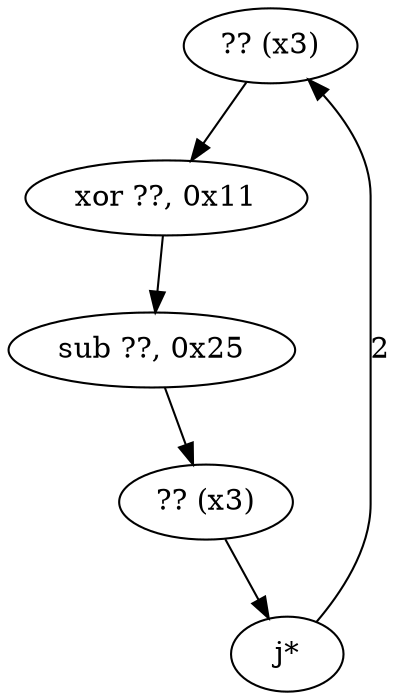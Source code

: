 digraph decrypt_sample_4ee00c46da143ba70f7e6270960823be_simple{
A [label="?? (x3)", cond=true, repeat=3]
B [label="xor ??, 0x11", cond="opcode is xor and arg2 is 0x11"]
C [label="sub ??, 0x25", cond="opcode is sub and arg2 is 0x25"]
D [label="?? (x3)", cond=true, repeat=3]
E [label="j*", cond="opcode beginswith j and nchildren == 2"]

A -> B
B -> C
C -> D
D -> E
E -> A [label=2, childnumber=2]
}

